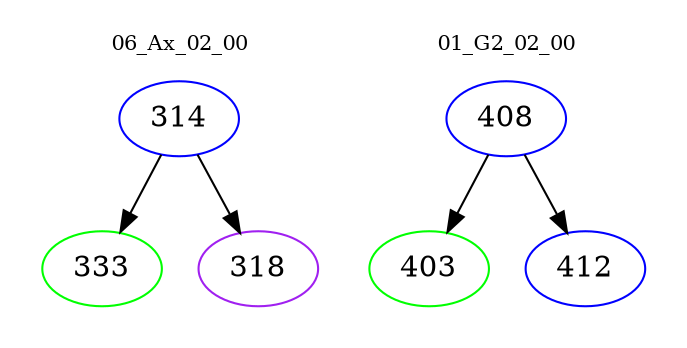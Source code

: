 digraph{
subgraph cluster_0 {
color = white
label = "06_Ax_02_00";
fontsize=10;
T0_314 [label="314", color="blue"]
T0_314 -> T0_333 [color="black"]
T0_333 [label="333", color="green"]
T0_314 -> T0_318 [color="black"]
T0_318 [label="318", color="purple"]
}
subgraph cluster_1 {
color = white
label = "01_G2_02_00";
fontsize=10;
T1_408 [label="408", color="blue"]
T1_408 -> T1_403 [color="black"]
T1_403 [label="403", color="green"]
T1_408 -> T1_412 [color="black"]
T1_412 [label="412", color="blue"]
}
}
